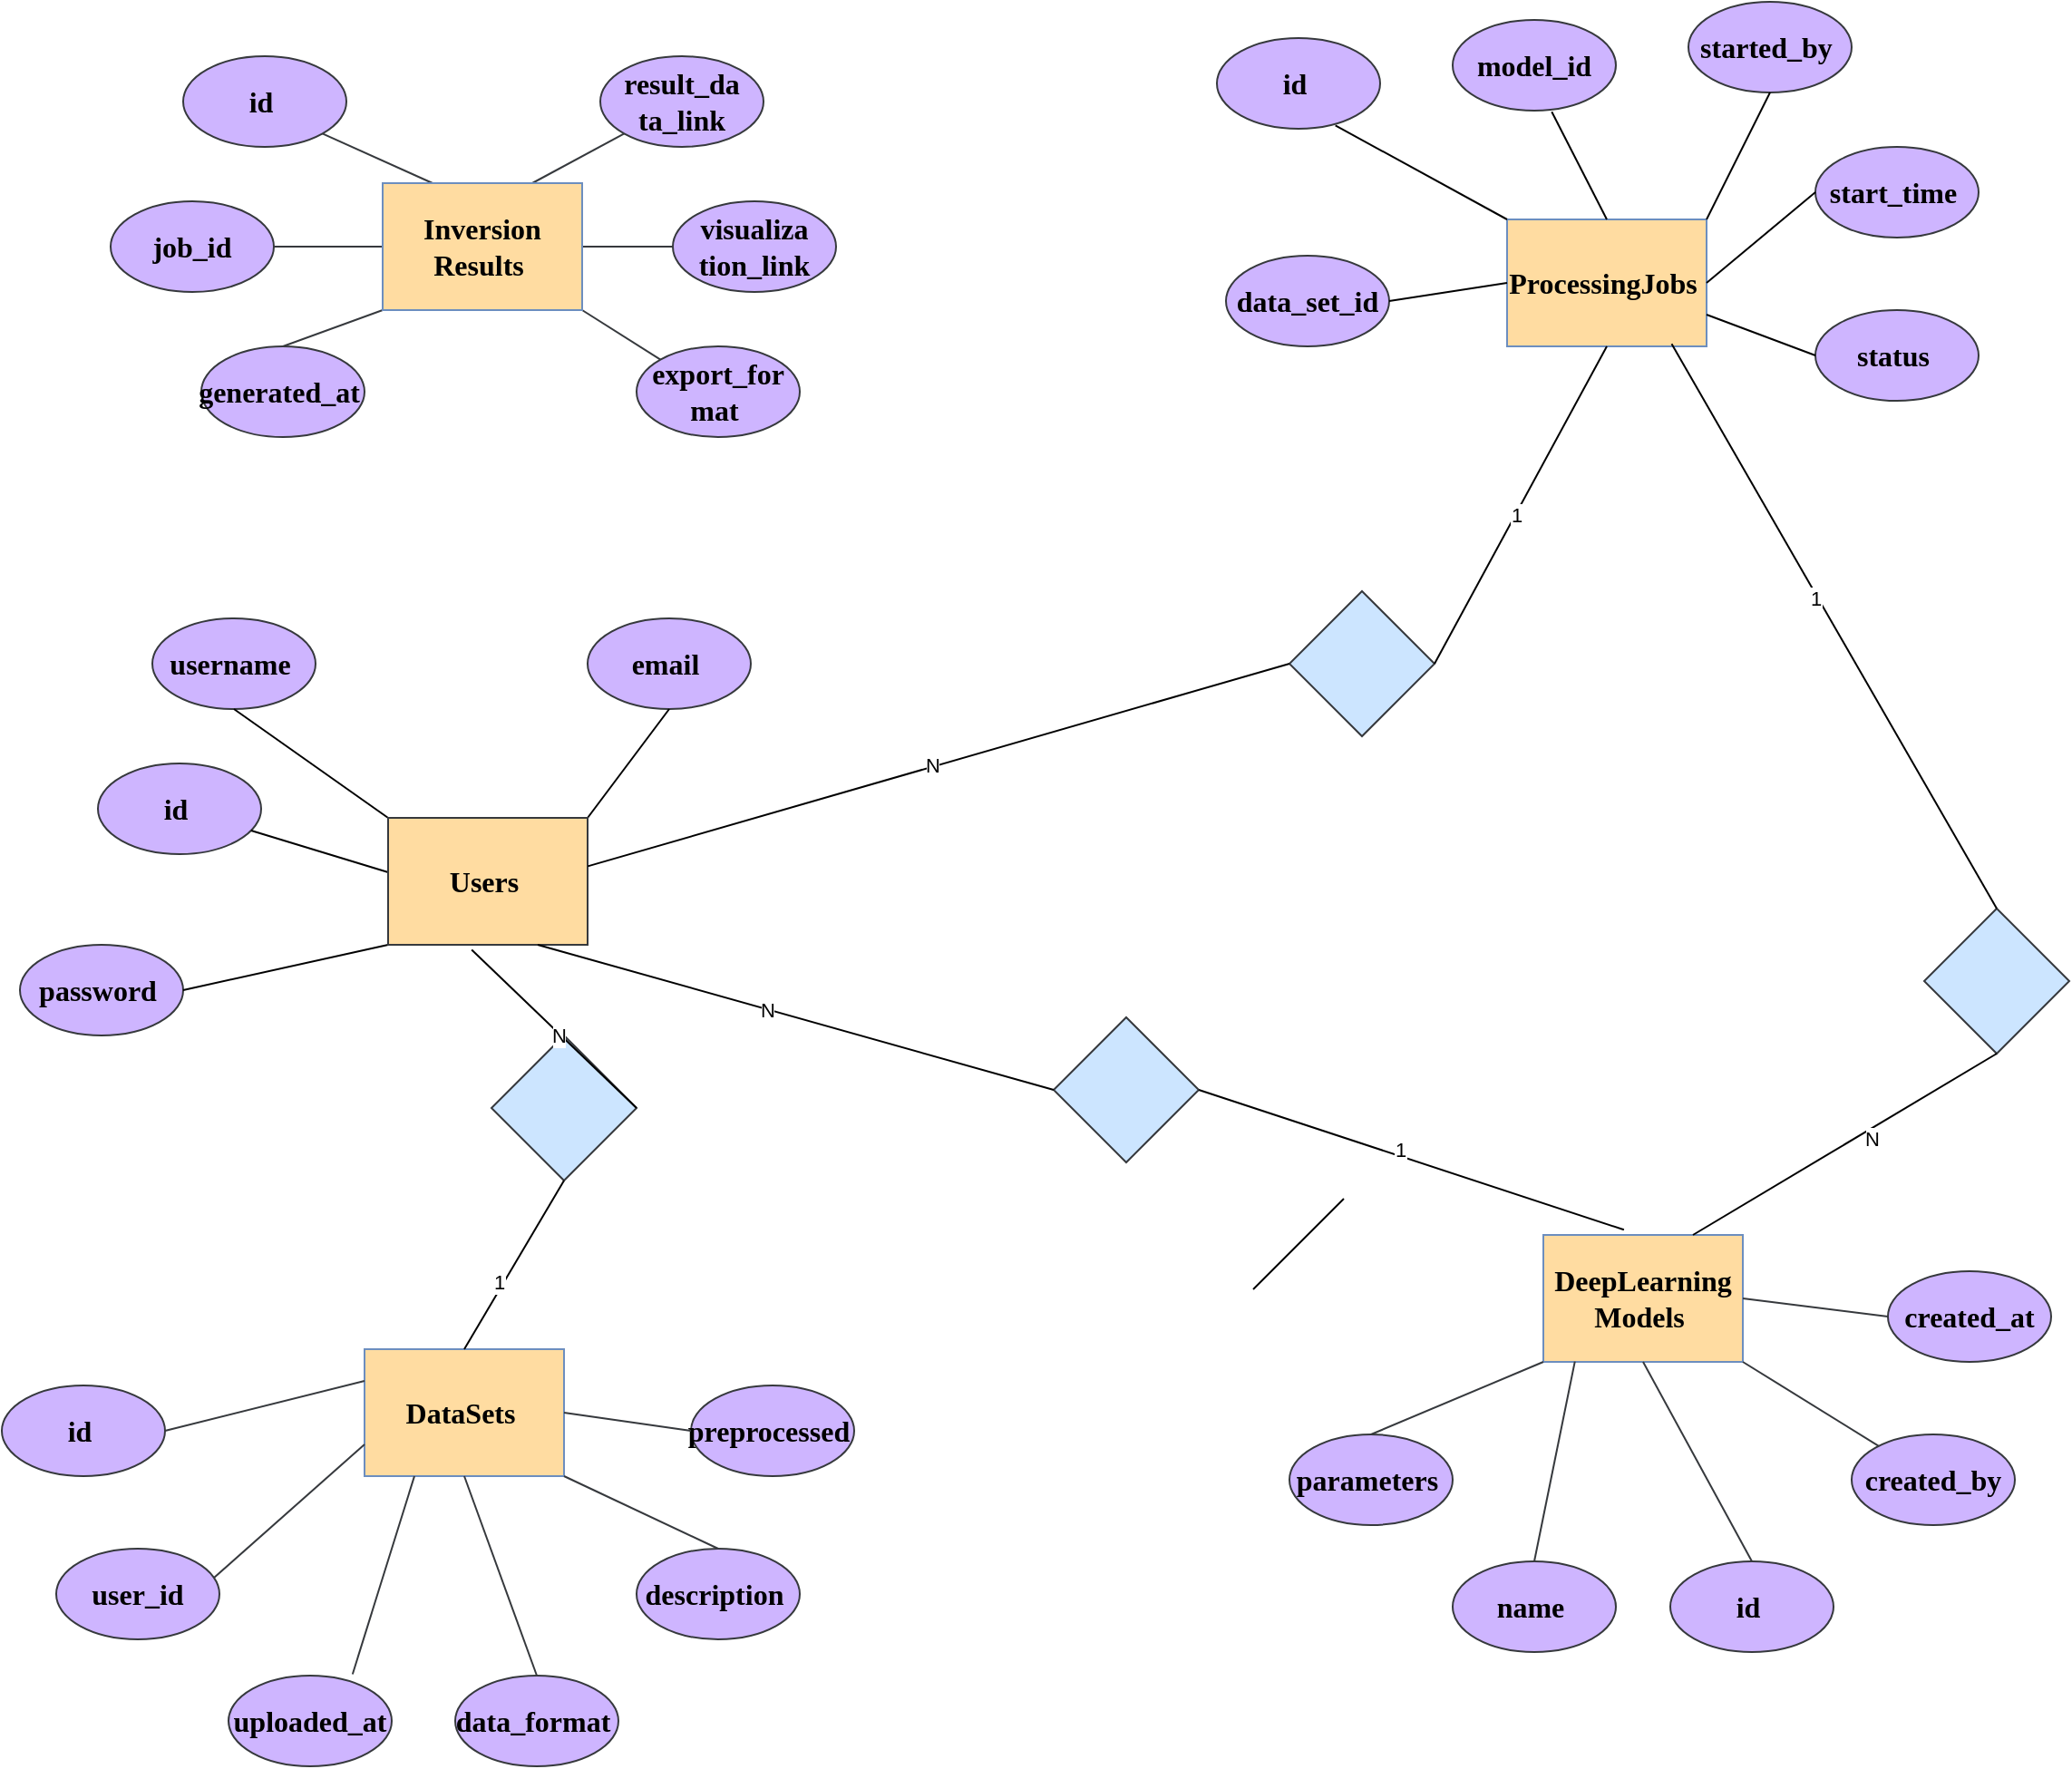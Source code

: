 <mxfile version="24.5.3" type="github">
  <diagram id="R2lEEEUBdFMjLlhIrx00" name="Page-1">
    <mxGraphModel dx="2085" dy="665" grid="1" gridSize="10" guides="1" tooltips="1" connect="1" arrows="1" fold="1" page="1" pageScale="1" pageWidth="850" pageHeight="1100" math="0" shadow="0" extFonts="Permanent Marker^https://fonts.googleapis.com/css?family=Permanent+Marker">
      <root>
        <mxCell id="0" />
        <mxCell id="1" parent="0" />
        <mxCell id="a6z9oGoyvh4kOEtz0thW-5" value="&lt;b&gt;&lt;span style=&quot;font-size:12.0pt;&lt;br/&gt;mso-bidi-font-size:18.0pt;font-family:&amp;quot;Times New Roman&amp;quot;,serif;mso-fareast-font-family:&lt;br/&gt;宋体;mso-font-kerning:1.0pt;mso-ansi-language:EN-US;mso-fareast-language:ZH-CN;&lt;br/&gt;mso-bidi-language:AR-SA&quot; lang=&quot;EN-US&quot;&gt;ProcessingJobs&amp;nbsp;&lt;/span&gt;&lt;/b&gt;" style="rounded=0;whiteSpace=wrap;html=1;fillColor=#FFDCA1;strokeColor=#6c8ebf;" vertex="1" parent="1">
          <mxGeometry x="580" y="240" width="110" height="70" as="geometry" />
        </mxCell>
        <mxCell id="a6z9oGoyvh4kOEtz0thW-6" value="&lt;b&gt;&lt;span style=&quot;font-size:12.0pt;&lt;br/&gt;mso-bidi-font-size:18.0pt;font-family:&amp;quot;Times New Roman&amp;quot;,serif;mso-fareast-font-family:&lt;br/&gt;宋体;mso-font-kerning:1.0pt;mso-ansi-language:EN-US;mso-fareast-language:ZH-CN;&lt;br/&gt;mso-bidi-language:AR-SA&quot; lang=&quot;EN-US&quot;&gt;DataSets&amp;nbsp;&lt;/span&gt;&lt;/b&gt;" style="rounded=0;whiteSpace=wrap;html=1;fillColor=#FFDCA1;strokeColor=#6c8ebf;" vertex="1" parent="1">
          <mxGeometry x="-50" y="863" width="110" height="70" as="geometry" />
        </mxCell>
        <mxCell id="a6z9oGoyvh4kOEtz0thW-7" value="&lt;b&gt;&lt;span style=&quot;font-size:12.0pt;&lt;br/&gt;mso-bidi-font-size:18.0pt;font-family:&amp;quot;Times New Roman&amp;quot;,serif;mso-fareast-font-family:&lt;br/&gt;宋体;mso-font-kerning:1.0pt;mso-ansi-language:EN-US;mso-fareast-language:ZH-CN;&lt;br/&gt;mso-bidi-language:AR-SA&quot; lang=&quot;EN-US&quot;&gt;DeepLearning&lt;br&gt;Models&amp;nbsp;&lt;/span&gt;&lt;/b&gt;" style="rounded=0;whiteSpace=wrap;html=1;fillColor=#FFDCA1;strokeColor=#6c8ebf;" vertex="1" parent="1">
          <mxGeometry x="600" y="800" width="110" height="70" as="geometry" />
        </mxCell>
        <mxCell id="a6z9oGoyvh4kOEtz0thW-14" value="&lt;b&gt;&lt;span style=&quot;font-size:12.0pt;&lt;br/&gt;mso-bidi-font-size:18.0pt;font-family:&amp;quot;Times New Roman&amp;quot;,serif;mso-fareast-font-family:&lt;br/&gt;宋体;mso-font-kerning:1.0pt;mso-ansi-language:EN-US;mso-fareast-language:ZH-CN;&lt;br/&gt;mso-bidi-language:AR-SA&quot; lang=&quot;EN-US&quot;&gt;id&amp;nbsp;&lt;/span&gt;&lt;/b&gt;" style="ellipse;whiteSpace=wrap;html=1;fillColor=#CEB5FF;strokeColor=#36393d;" vertex="1" parent="1">
          <mxGeometry x="-250" y="883" width="90" height="50" as="geometry" />
        </mxCell>
        <mxCell id="a6z9oGoyvh4kOEtz0thW-15" value="&lt;b&gt;&lt;span style=&quot;font-size:12.0pt;&lt;br/&gt;mso-bidi-font-size:18.0pt;font-family:&amp;quot;Times New Roman&amp;quot;,serif;mso-fareast-font-family:&lt;br/&gt;宋体;mso-font-kerning:1.0pt;mso-ansi-language:EN-US;mso-fareast-language:ZH-CN;&lt;br/&gt;mso-bidi-language:AR-SA&quot; lang=&quot;EN-US&quot;&gt;user_id&lt;/span&gt;&lt;/b&gt;" style="ellipse;whiteSpace=wrap;html=1;fillColor=#CEB5FF;strokeColor=#36393d;" vertex="1" parent="1">
          <mxGeometry x="-220" y="973" width="90" height="50" as="geometry" />
        </mxCell>
        <mxCell id="a6z9oGoyvh4kOEtz0thW-16" value="&lt;b&gt;&lt;span style=&quot;font-size:12.0pt;&lt;br/&gt;mso-bidi-font-size:18.0pt;font-family:&amp;quot;Times New Roman&amp;quot;,serif;mso-fareast-font-family:&lt;br/&gt;宋体;mso-font-kerning:1.0pt;mso-ansi-language:EN-US;mso-fareast-language:ZH-CN;&lt;br/&gt;mso-bidi-language:AR-SA&quot; lang=&quot;EN-US&quot;&gt;uploaded_at&lt;/span&gt;&lt;/b&gt;" style="ellipse;whiteSpace=wrap;html=1;fillColor=#CEB5FF;strokeColor=#36393d;" vertex="1" parent="1">
          <mxGeometry x="-125" y="1043" width="90" height="50" as="geometry" />
        </mxCell>
        <mxCell id="a6z9oGoyvh4kOEtz0thW-21" value="&lt;b&gt;&lt;span style=&quot;font-size:12.0pt;&lt;br/&gt;mso-bidi-font-size:18.0pt;font-family:&amp;quot;Times New Roman&amp;quot;,serif;mso-fareast-font-family:&lt;br/&gt;宋体;mso-font-kerning:1.0pt;mso-ansi-language:EN-US;mso-fareast-language:ZH-CN;&lt;br/&gt;mso-bidi-language:AR-SA&quot; lang=&quot;EN-US&quot;&gt;data_format&amp;nbsp;&lt;/span&gt;&lt;/b&gt;" style="ellipse;whiteSpace=wrap;html=1;fillColor=#CEB5FF;strokeColor=#36393d;" vertex="1" parent="1">
          <mxGeometry y="1043" width="90" height="50" as="geometry" />
        </mxCell>
        <mxCell id="a6z9oGoyvh4kOEtz0thW-22" value="&lt;b&gt;&lt;span style=&quot;font-size:12.0pt;&lt;br/&gt;mso-bidi-font-size:18.0pt;font-family:&amp;quot;Times New Roman&amp;quot;,serif;mso-fareast-font-family:&lt;br/&gt;宋体;mso-font-kerning:1.0pt;mso-ansi-language:EN-US;mso-fareast-language:ZH-CN;&lt;br/&gt;mso-bidi-language:AR-SA&quot; lang=&quot;EN-US&quot;&gt;description&amp;nbsp;&lt;/span&gt;&lt;/b&gt;" style="ellipse;whiteSpace=wrap;html=1;fillColor=#CEB5FF;strokeColor=#36393d;" vertex="1" parent="1">
          <mxGeometry x="100" y="973" width="90" height="50" as="geometry" />
        </mxCell>
        <mxCell id="a6z9oGoyvh4kOEtz0thW-23" value="&lt;b&gt;&lt;span style=&quot;font-size:12.0pt;&lt;br/&gt;mso-bidi-font-size:18.0pt;font-family:&amp;quot;Times New Roman&amp;quot;,serif;mso-fareast-font-family:&lt;br/&gt;宋体;mso-font-kerning:1.0pt;mso-ansi-language:EN-US;mso-fareast-language:ZH-CN;&lt;br/&gt;mso-bidi-language:AR-SA&quot; lang=&quot;EN-US&quot;&gt;preprocessed&amp;nbsp;&lt;/span&gt;&lt;/b&gt;" style="ellipse;whiteSpace=wrap;html=1;fillColor=#CEB5FF;strokeColor=#36393d;" vertex="1" parent="1">
          <mxGeometry x="130" y="883" width="90" height="50" as="geometry" />
        </mxCell>
        <mxCell id="a6z9oGoyvh4kOEtz0thW-24" value="&lt;b&gt;&lt;span style=&quot;font-size:12.0pt;&lt;br/&gt;mso-bidi-font-size:18.0pt;font-family:&amp;quot;Times New Roman&amp;quot;,serif;mso-fareast-font-family:&lt;br/&gt;宋体;mso-font-kerning:1.0pt;mso-ansi-language:EN-US;mso-fareast-language:ZH-CN;&lt;br/&gt;mso-bidi-language:AR-SA&quot; lang=&quot;EN-US&quot;&gt;id&amp;nbsp;&lt;/span&gt;&lt;/b&gt;" style="ellipse;whiteSpace=wrap;html=1;fillColor=#CEB5FF;strokeColor=#36393d;" vertex="1" parent="1">
          <mxGeometry x="670" y="980" width="90" height="50" as="geometry" />
        </mxCell>
        <mxCell id="a6z9oGoyvh4kOEtz0thW-25" value="&lt;b&gt;&lt;span style=&quot;font-size:12.0pt;&lt;br/&gt;mso-bidi-font-size:18.0pt;font-family:&amp;quot;Times New Roman&amp;quot;,serif;mso-fareast-font-family:&lt;br/&gt;宋体;mso-font-kerning:1.0pt;mso-ansi-language:EN-US;mso-fareast-language:ZH-CN;&lt;br/&gt;mso-bidi-language:AR-SA&quot; lang=&quot;EN-US&quot;&gt;created_by&lt;/span&gt;&lt;/b&gt;" style="ellipse;whiteSpace=wrap;html=1;fillColor=#CEB5FF;strokeColor=#36393d;" vertex="1" parent="1">
          <mxGeometry x="770" y="910" width="90" height="50" as="geometry" />
        </mxCell>
        <mxCell id="a6z9oGoyvh4kOEtz0thW-26" value="&lt;b&gt;&lt;span style=&quot;font-size:12.0pt;&lt;br/&gt;mso-bidi-font-size:18.0pt;font-family:&amp;quot;Times New Roman&amp;quot;,serif;mso-fareast-font-family:&lt;br/&gt;宋体;mso-font-kerning:1.0pt;mso-ansi-language:EN-US;mso-fareast-language:ZH-CN;&lt;br/&gt;mso-bidi-language:AR-SA&quot; lang=&quot;EN-US&quot;&gt;created_at&lt;/span&gt;&lt;/b&gt;" style="ellipse;whiteSpace=wrap;html=1;fillColor=#CEB5FF;strokeColor=#36393d;" vertex="1" parent="1">
          <mxGeometry x="790" y="820" width="90" height="50" as="geometry" />
        </mxCell>
        <mxCell id="a6z9oGoyvh4kOEtz0thW-27" value="&lt;b&gt;&lt;span style=&quot;font-size:12.0pt;&lt;br/&gt;mso-bidi-font-size:18.0pt;font-family:&amp;quot;Times New Roman&amp;quot;,serif;mso-fareast-font-family:&lt;br/&gt;宋体;mso-font-kerning:1.0pt;mso-ansi-language:EN-US;mso-fareast-language:ZH-CN;&lt;br/&gt;mso-bidi-language:AR-SA&quot; lang=&quot;EN-US&quot;&gt;name&amp;nbsp;&lt;/span&gt;&lt;/b&gt;" style="ellipse;whiteSpace=wrap;html=1;fillColor=#CEB5FF;strokeColor=#36393d;" vertex="1" parent="1">
          <mxGeometry x="550" y="980" width="90" height="50" as="geometry" />
        </mxCell>
        <mxCell id="a6z9oGoyvh4kOEtz0thW-28" value="&lt;b&gt;&lt;span style=&quot;font-size:12.0pt;&lt;br/&gt;mso-bidi-font-size:18.0pt;font-family:&amp;quot;Times New Roman&amp;quot;,serif;mso-fareast-font-family:&lt;br/&gt;宋体;mso-font-kerning:1.0pt;mso-ansi-language:EN-US;mso-fareast-language:ZH-CN;&lt;br/&gt;mso-bidi-language:AR-SA&quot; lang=&quot;EN-US&quot;&gt;parameters&amp;nbsp;&lt;/span&gt;&lt;/b&gt;" style="ellipse;whiteSpace=wrap;html=1;fillColor=#CEB5FF;strokeColor=#36393d;" vertex="1" parent="1">
          <mxGeometry x="460" y="910" width="90" height="50" as="geometry" />
        </mxCell>
        <mxCell id="a6z9oGoyvh4kOEtz0thW-29" value="&lt;b&gt;&lt;span style=&quot;font-size:12.0pt;&lt;br/&gt;mso-bidi-font-size:18.0pt;font-family:&amp;quot;Times New Roman&amp;quot;,serif;mso-fareast-font-family:&lt;br/&gt;宋体;mso-font-kerning:1.0pt;mso-ansi-language:EN-US;mso-fareast-language:ZH-CN;&lt;br/&gt;mso-bidi-language:AR-SA&quot; lang=&quot;EN-US&quot;&gt;data_set_id&lt;/span&gt;&lt;/b&gt;" style="ellipse;whiteSpace=wrap;html=1;fillColor=#CEB5FF;strokeColor=#36393d;" vertex="1" parent="1">
          <mxGeometry x="425" y="260" width="90" height="50" as="geometry" />
        </mxCell>
        <mxCell id="a6z9oGoyvh4kOEtz0thW-30" value="" style="endArrow=none;html=1;rounded=0;entryX=1;entryY=0.5;entryDx=0;entryDy=0;exitX=0;exitY=0.25;exitDx=0;exitDy=0;fillColor=#ffcc99;strokeColor=#36393d;" edge="1" parent="1" source="a6z9oGoyvh4kOEtz0thW-6" target="a6z9oGoyvh4kOEtz0thW-14">
          <mxGeometry width="50" height="50" relative="1" as="geometry">
            <mxPoint x="-50" y="863" as="sourcePoint" />
            <mxPoint x="-135" y="580" as="targetPoint" />
          </mxGeometry>
        </mxCell>
        <mxCell id="a6z9oGoyvh4kOEtz0thW-31" value="" style="endArrow=none;html=1;rounded=0;exitX=0;exitY=0.75;exitDx=0;exitDy=0;entryX=0.967;entryY=0.321;entryDx=0;entryDy=0;entryPerimeter=0;fillColor=#ffcc99;strokeColor=#36393d;" edge="1" parent="1" source="a6z9oGoyvh4kOEtz0thW-6" target="a6z9oGoyvh4kOEtz0thW-15">
          <mxGeometry width="50" height="50" relative="1" as="geometry">
            <mxPoint x="-60" y="873" as="sourcePoint" />
            <mxPoint x="-180" y="858" as="targetPoint" />
          </mxGeometry>
        </mxCell>
        <mxCell id="a6z9oGoyvh4kOEtz0thW-32" value="" style="endArrow=none;html=1;rounded=0;exitX=0.5;exitY=1;exitDx=0;exitDy=0;entryX=0.5;entryY=0;entryDx=0;entryDy=0;fillColor=#ffcc99;strokeColor=#36393d;" edge="1" parent="1" source="a6z9oGoyvh4kOEtz0thW-6" target="a6z9oGoyvh4kOEtz0thW-21">
          <mxGeometry width="50" height="50" relative="1" as="geometry">
            <mxPoint x="-60" y="908" as="sourcePoint" />
            <mxPoint x="-143" y="939" as="targetPoint" />
          </mxGeometry>
        </mxCell>
        <mxCell id="a6z9oGoyvh4kOEtz0thW-33" value="" style="endArrow=none;html=1;rounded=0;entryX=0.76;entryY=-0.015;entryDx=0;entryDy=0;entryPerimeter=0;exitX=0.25;exitY=1;exitDx=0;exitDy=0;fillColor=#ffcc99;strokeColor=#36393d;" edge="1" parent="1" source="a6z9oGoyvh4kOEtz0thW-6" target="a6z9oGoyvh4kOEtz0thW-16">
          <mxGeometry width="50" height="50" relative="1" as="geometry">
            <mxPoint x="-50" y="918" as="sourcePoint" />
            <mxPoint x="-133" y="949" as="targetPoint" />
          </mxGeometry>
        </mxCell>
        <mxCell id="a6z9oGoyvh4kOEtz0thW-36" value="" style="endArrow=none;html=1;rounded=0;exitX=1;exitY=1;exitDx=0;exitDy=0;entryX=0.5;entryY=0;entryDx=0;entryDy=0;fillColor=#ffcc99;strokeColor=#36393d;" edge="1" parent="1" source="a6z9oGoyvh4kOEtz0thW-6" target="a6z9oGoyvh4kOEtz0thW-22">
          <mxGeometry width="50" height="50" relative="1" as="geometry">
            <mxPoint x="-60" y="908" as="sourcePoint" />
            <mxPoint x="-143" y="939" as="targetPoint" />
          </mxGeometry>
        </mxCell>
        <mxCell id="a6z9oGoyvh4kOEtz0thW-37" value="" style="endArrow=none;html=1;rounded=0;entryX=1;entryY=0.5;entryDx=0;entryDy=0;exitX=0;exitY=0.5;exitDx=0;exitDy=0;fillColor=#ffcc99;strokeColor=#36393d;" edge="1" parent="1" source="a6z9oGoyvh4kOEtz0thW-23" target="a6z9oGoyvh4kOEtz0thW-6">
          <mxGeometry width="50" height="50" relative="1" as="geometry">
            <mxPoint x="166" y="883" as="sourcePoint" />
            <mxPoint x="-70" y="933" as="targetPoint" />
          </mxGeometry>
        </mxCell>
        <mxCell id="a6z9oGoyvh4kOEtz0thW-38" value="&lt;b&gt;&lt;span style=&quot;font-size:12.0pt;&lt;br/&gt;mso-bidi-font-size:18.0pt;font-family:&amp;quot;Times New Roman&amp;quot;,serif;mso-fareast-font-family:&lt;br/&gt;宋体;mso-font-kerning:1.0pt;mso-ansi-language:EN-US;mso-fareast-language:ZH-CN;&lt;br/&gt;mso-bidi-language:AR-SA&quot; lang=&quot;EN-US&quot;&gt;model_id&lt;/span&gt;&lt;/b&gt;" style="ellipse;whiteSpace=wrap;html=1;fillColor=#CEB5FF;strokeColor=#36393d;" vertex="1" parent="1">
          <mxGeometry x="550" y="130" width="90" height="50" as="geometry" />
        </mxCell>
        <mxCell id="a6z9oGoyvh4kOEtz0thW-39" value="&lt;b&gt;&lt;span style=&quot;font-size:12.0pt;&lt;br/&gt;mso-bidi-font-size:18.0pt;font-family:&amp;quot;Times New Roman&amp;quot;,serif;mso-fareast-font-family:&lt;br/&gt;宋体;mso-font-kerning:1.0pt;mso-ansi-language:EN-US;mso-fareast-language:ZH-CN;&lt;br/&gt;mso-bidi-language:AR-SA&quot; lang=&quot;EN-US&quot;&gt;id&amp;nbsp;&lt;/span&gt;&lt;/b&gt;" style="ellipse;whiteSpace=wrap;html=1;fillColor=#CEB5FF;strokeColor=#36393d;" vertex="1" parent="1">
          <mxGeometry x="420" y="140" width="90" height="50" as="geometry" />
        </mxCell>
        <mxCell id="a6z9oGoyvh4kOEtz0thW-40" value="&lt;b&gt;&lt;span style=&quot;font-size:12.0pt;&lt;br/&gt;mso-bidi-font-size:18.0pt;font-family:&amp;quot;Times New Roman&amp;quot;,serif;mso-fareast-font-family:&lt;br/&gt;宋体;mso-font-kerning:1.0pt;mso-ansi-language:EN-US;mso-fareast-language:ZH-CN;&lt;br/&gt;mso-bidi-language:AR-SA&quot; lang=&quot;EN-US&quot;&gt;start_time&amp;nbsp;&lt;/span&gt;&lt;/b&gt;" style="ellipse;whiteSpace=wrap;html=1;fillColor=#CEB5FF;strokeColor=#36393d;" vertex="1" parent="1">
          <mxGeometry x="750" y="200" width="90" height="50" as="geometry" />
        </mxCell>
        <mxCell id="a6z9oGoyvh4kOEtz0thW-41" value="&lt;b&gt;&lt;span style=&quot;font-size:12.0pt;&lt;br/&gt;mso-bidi-font-size:18.0pt;font-family:&amp;quot;Times New Roman&amp;quot;,serif;mso-fareast-font-family:&lt;br/&gt;宋体;mso-font-kerning:1.0pt;mso-ansi-language:EN-US;mso-fareast-language:ZH-CN;&lt;br/&gt;mso-bidi-language:AR-SA&quot; lang=&quot;EN-US&quot;&gt;started_by&amp;nbsp;&lt;/span&gt;&lt;/b&gt;" style="ellipse;whiteSpace=wrap;html=1;fillColor=#CEB5FF;strokeColor=#36393d;" vertex="1" parent="1">
          <mxGeometry x="680" y="120" width="90" height="50" as="geometry" />
        </mxCell>
        <mxCell id="a6z9oGoyvh4kOEtz0thW-42" value="" style="endArrow=none;html=1;rounded=0;exitX=0;exitY=1;exitDx=0;exitDy=0;entryX=0.5;entryY=0;entryDx=0;entryDy=0;fillColor=#ffcc99;strokeColor=#36393d;" edge="1" parent="1" source="a6z9oGoyvh4kOEtz0thW-7" target="a6z9oGoyvh4kOEtz0thW-28">
          <mxGeometry width="50" height="50" relative="1" as="geometry">
            <mxPoint x="560" y="890" as="sourcePoint" />
            <mxPoint x="612" y="980" as="targetPoint" />
          </mxGeometry>
        </mxCell>
        <mxCell id="a6z9oGoyvh4kOEtz0thW-43" value="" style="endArrow=none;html=1;rounded=0;exitX=0.158;exitY=0.997;exitDx=0;exitDy=0;entryX=0.5;entryY=0;entryDx=0;entryDy=0;exitPerimeter=0;fillColor=#ffcc99;strokeColor=#36393d;" edge="1" parent="1" source="a6z9oGoyvh4kOEtz0thW-7" target="a6z9oGoyvh4kOEtz0thW-27">
          <mxGeometry width="50" height="50" relative="1" as="geometry">
            <mxPoint x="610" y="880" as="sourcePoint" />
            <mxPoint x="555" y="1010" as="targetPoint" />
          </mxGeometry>
        </mxCell>
        <mxCell id="a6z9oGoyvh4kOEtz0thW-45" value="" style="endArrow=none;html=1;rounded=0;exitX=0.5;exitY=1;exitDx=0;exitDy=0;entryX=0.5;entryY=0;entryDx=0;entryDy=0;fillColor=#ffcc99;strokeColor=#36393d;" edge="1" parent="1" source="a6z9oGoyvh4kOEtz0thW-7" target="a6z9oGoyvh4kOEtz0thW-24">
          <mxGeometry width="50" height="50" relative="1" as="geometry">
            <mxPoint x="627" y="880" as="sourcePoint" />
            <mxPoint x="665" y="1000" as="targetPoint" />
          </mxGeometry>
        </mxCell>
        <mxCell id="a6z9oGoyvh4kOEtz0thW-46" value="" style="endArrow=none;html=1;rounded=0;exitX=1;exitY=1;exitDx=0;exitDy=0;fillColor=#ffcc99;strokeColor=#36393d;" edge="1" parent="1" source="a6z9oGoyvh4kOEtz0thW-7" target="a6z9oGoyvh4kOEtz0thW-25">
          <mxGeometry width="50" height="50" relative="1" as="geometry">
            <mxPoint x="665" y="880" as="sourcePoint" />
            <mxPoint x="755" y="940" as="targetPoint" />
          </mxGeometry>
        </mxCell>
        <mxCell id="a6z9oGoyvh4kOEtz0thW-47" value="" style="endArrow=none;html=1;rounded=0;exitX=1;exitY=0.5;exitDx=0;exitDy=0;entryX=0;entryY=0.5;entryDx=0;entryDy=0;fillColor=#ffcc99;strokeColor=#36393d;" edge="1" parent="1" source="a6z9oGoyvh4kOEtz0thW-7" target="a6z9oGoyvh4kOEtz0thW-26">
          <mxGeometry width="50" height="50" relative="1" as="geometry">
            <mxPoint x="720" y="880" as="sourcePoint" />
            <mxPoint x="850" y="939" as="targetPoint" />
          </mxGeometry>
        </mxCell>
        <mxCell id="a6z9oGoyvh4kOEtz0thW-48" value="&lt;b&gt;&lt;span style=&quot;font-size:12.0pt;&lt;br/&gt;mso-bidi-font-size:18.0pt;font-family:&amp;quot;Times New Roman&amp;quot;,serif;mso-fareast-font-family:&lt;br/&gt;宋体;mso-font-kerning:1.0pt;mso-ansi-language:EN-US;mso-fareast-language:ZH-CN;&lt;br/&gt;mso-bidi-language:AR-SA&quot; lang=&quot;EN-US&quot;&gt;status&amp;nbsp;&lt;/span&gt;&lt;/b&gt;" style="ellipse;whiteSpace=wrap;html=1;fillColor=#CEB5FF;strokeColor=#36393d;" vertex="1" parent="1">
          <mxGeometry x="750" y="290" width="90" height="50" as="geometry" />
        </mxCell>
        <mxCell id="a6z9oGoyvh4kOEtz0thW-50" value="" style="endArrow=none;html=1;rounded=0;entryX=0.726;entryY=0.964;entryDx=0;entryDy=0;entryPerimeter=0;exitX=0;exitY=0;exitDx=0;exitDy=0;" edge="1" parent="1" source="a6z9oGoyvh4kOEtz0thW-5" target="a6z9oGoyvh4kOEtz0thW-39">
          <mxGeometry width="50" height="50" relative="1" as="geometry">
            <mxPoint x="540" y="270" as="sourcePoint" />
            <mxPoint x="590" y="220" as="targetPoint" />
          </mxGeometry>
        </mxCell>
        <mxCell id="a6z9oGoyvh4kOEtz0thW-51" value="" style="endArrow=none;html=1;rounded=0;entryX=1;entryY=0.5;entryDx=0;entryDy=0;exitX=0;exitY=0.5;exitDx=0;exitDy=0;" edge="1" parent="1" source="a6z9oGoyvh4kOEtz0thW-5" target="a6z9oGoyvh4kOEtz0thW-29">
          <mxGeometry width="50" height="50" relative="1" as="geometry">
            <mxPoint x="590" y="250" as="sourcePoint" />
            <mxPoint x="495" y="198" as="targetPoint" />
          </mxGeometry>
        </mxCell>
        <mxCell id="a6z9oGoyvh4kOEtz0thW-52" value="" style="endArrow=none;html=1;rounded=0;entryX=0;entryY=0.5;entryDx=0;entryDy=0;exitX=1;exitY=0.75;exitDx=0;exitDy=0;" edge="1" parent="1" source="a6z9oGoyvh4kOEtz0thW-5" target="a6z9oGoyvh4kOEtz0thW-48">
          <mxGeometry width="50" height="50" relative="1" as="geometry">
            <mxPoint x="590" y="285" as="sourcePoint" />
            <mxPoint x="505" y="290" as="targetPoint" />
          </mxGeometry>
        </mxCell>
        <mxCell id="a6z9oGoyvh4kOEtz0thW-53" value="" style="endArrow=none;html=1;rounded=0;entryX=1;entryY=0.5;entryDx=0;entryDy=0;exitX=0;exitY=0.5;exitDx=0;exitDy=0;" edge="1" parent="1" source="a6z9oGoyvh4kOEtz0thW-40" target="a6z9oGoyvh4kOEtz0thW-5">
          <mxGeometry width="50" height="50" relative="1" as="geometry">
            <mxPoint x="700" y="320" as="sourcePoint" />
            <mxPoint x="760" y="355" as="targetPoint" />
          </mxGeometry>
        </mxCell>
        <mxCell id="a6z9oGoyvh4kOEtz0thW-54" value="" style="endArrow=none;html=1;rounded=0;entryX=1;entryY=0;entryDx=0;entryDy=0;exitX=0.5;exitY=1;exitDx=0;exitDy=0;" edge="1" parent="1" source="a6z9oGoyvh4kOEtz0thW-41" target="a6z9oGoyvh4kOEtz0thW-5">
          <mxGeometry width="50" height="50" relative="1" as="geometry">
            <mxPoint x="760" y="235" as="sourcePoint" />
            <mxPoint x="700" y="285" as="targetPoint" />
          </mxGeometry>
        </mxCell>
        <mxCell id="a6z9oGoyvh4kOEtz0thW-56" value="" style="endArrow=none;html=1;rounded=0;entryX=0.5;entryY=0;entryDx=0;entryDy=0;exitX=0.607;exitY=1.013;exitDx=0;exitDy=0;exitPerimeter=0;" edge="1" parent="1" source="a6z9oGoyvh4kOEtz0thW-38" target="a6z9oGoyvh4kOEtz0thW-5">
          <mxGeometry width="50" height="50" relative="1" as="geometry">
            <mxPoint x="750" y="225" as="sourcePoint" />
            <mxPoint x="690" y="275" as="targetPoint" />
          </mxGeometry>
        </mxCell>
        <mxCell id="a6z9oGoyvh4kOEtz0thW-70" value="&lt;b&gt;&lt;span style=&quot;font-size:12.0pt;&lt;br/&gt;mso-bidi-font-size:18.0pt;font-family:&amp;quot;Times New Roman&amp;quot;,serif;mso-fareast-font-family:&lt;br/&gt;宋体;mso-font-kerning:1.0pt;mso-ansi-language:EN-US;mso-fareast-language:ZH-CN;&lt;br/&gt;mso-bidi-language:AR-SA&quot; lang=&quot;EN-US&quot;&gt;username&amp;nbsp;&lt;/span&gt;&lt;/b&gt;" style="ellipse;whiteSpace=wrap;html=1;fillColor=#CEB5FF;strokeColor=#36393d;" vertex="1" parent="1">
          <mxGeometry x="-167" y="460" width="90" height="50" as="geometry" />
        </mxCell>
        <mxCell id="a6z9oGoyvh4kOEtz0thW-71" value="" style="endArrow=none;html=1;rounded=0;entryX=0.5;entryY=1;entryDx=0;entryDy=0;exitX=0;exitY=0;exitDx=0;exitDy=0;" edge="1" source="a6z9oGoyvh4kOEtz0thW-78" target="a6z9oGoyvh4kOEtz0thW-70" parent="1">
          <mxGeometry width="50" height="50" relative="1" as="geometry">
            <mxPoint x="-167" y="710" as="sourcePoint" />
            <mxPoint x="-117" y="660" as="targetPoint" />
          </mxGeometry>
        </mxCell>
        <mxCell id="a6z9oGoyvh4kOEtz0thW-72" value="&lt;b&gt;&lt;span style=&quot;font-size:12.0pt;&lt;br/&gt;mso-bidi-font-size:18.0pt;font-family:&amp;quot;Times New Roman&amp;quot;,serif;mso-fareast-font-family:&lt;br/&gt;宋体;mso-font-kerning:1.0pt;mso-ansi-language:EN-US;mso-fareast-language:ZH-CN;&lt;br/&gt;mso-bidi-language:AR-SA&quot; lang=&quot;EN-US&quot;&gt;password&amp;nbsp;&lt;/span&gt;&lt;/b&gt;" style="ellipse;whiteSpace=wrap;html=1;fillColor=#CEB5FF;strokeColor=#36393d;" vertex="1" parent="1">
          <mxGeometry x="-240" y="640" width="90" height="50" as="geometry" />
        </mxCell>
        <mxCell id="a6z9oGoyvh4kOEtz0thW-73" value="&lt;b&gt;&lt;span style=&quot;font-size:12.0pt;&lt;br/&gt;mso-bidi-font-size:18.0pt;font-family:&amp;quot;Times New Roman&amp;quot;,serif;mso-fareast-font-family:&lt;br/&gt;宋体;mso-font-kerning:1.0pt;mso-ansi-language:EN-US;mso-fareast-language:ZH-CN;&lt;br/&gt;mso-bidi-language:AR-SA&quot; lang=&quot;EN-US&quot;&gt;id&amp;nbsp;&lt;/span&gt;&lt;/b&gt;" style="ellipse;whiteSpace=wrap;html=1;fillColor=#CEB5FF;strokeColor=#36393d;" vertex="1" parent="1">
          <mxGeometry x="-197" y="540" width="90" height="50" as="geometry" />
        </mxCell>
        <mxCell id="a6z9oGoyvh4kOEtz0thW-74" value="&lt;b&gt;&lt;span style=&quot;font-size:12.0pt;&lt;br/&gt;mso-bidi-font-size:18.0pt;font-family:&amp;quot;Times New Roman&amp;quot;,serif;mso-fareast-font-family:&lt;br/&gt;宋体;mso-font-kerning:1.0pt;mso-ansi-language:EN-US;mso-fareast-language:ZH-CN;&lt;br/&gt;mso-bidi-language:AR-SA&quot; lang=&quot;EN-US&quot;&gt;email&amp;nbsp;&lt;/span&gt;&lt;/b&gt;" style="ellipse;whiteSpace=wrap;html=1;fillColor=#CEB5FF;strokeColor=#36393d;" vertex="1" parent="1">
          <mxGeometry x="73" y="460" width="90" height="50" as="geometry" />
        </mxCell>
        <mxCell id="a6z9oGoyvh4kOEtz0thW-75" value="" style="endArrow=none;html=1;rounded=0;exitX=0;exitY=0.429;exitDx=0;exitDy=0;exitPerimeter=0;" edge="1" source="a6z9oGoyvh4kOEtz0thW-78" target="a6z9oGoyvh4kOEtz0thW-73" parent="1">
          <mxGeometry width="50" height="50" relative="1" as="geometry">
            <mxPoint x="-27" y="580" as="sourcePoint" />
            <mxPoint x="-112" y="520" as="targetPoint" />
          </mxGeometry>
        </mxCell>
        <mxCell id="a6z9oGoyvh4kOEtz0thW-76" value="" style="endArrow=none;html=1;rounded=0;entryX=1;entryY=0.5;entryDx=0;entryDy=0;exitX=0;exitY=1;exitDx=0;exitDy=0;" edge="1" source="a6z9oGoyvh4kOEtz0thW-78" target="a6z9oGoyvh4kOEtz0thW-72" parent="1">
          <mxGeometry width="50" height="50" relative="1" as="geometry">
            <mxPoint x="18" y="570" as="sourcePoint" />
            <mxPoint x="-102" y="587" as="targetPoint" />
          </mxGeometry>
        </mxCell>
        <mxCell id="a6z9oGoyvh4kOEtz0thW-77" value="" style="endArrow=none;html=1;rounded=0;exitX=1;exitY=0;exitDx=0;exitDy=0;entryX=0.5;entryY=1;entryDx=0;entryDy=0;" edge="1" source="a6z9oGoyvh4kOEtz0thW-78" target="a6z9oGoyvh4kOEtz0thW-74" parent="1">
          <mxGeometry width="50" height="50" relative="1" as="geometry">
            <mxPoint x="28" y="580" as="sourcePoint" />
            <mxPoint x="33" y="520" as="targetPoint" />
          </mxGeometry>
        </mxCell>
        <mxCell id="a6z9oGoyvh4kOEtz0thW-78" value="&lt;b&gt;&lt;span style=&quot;font-size:12.0pt;&lt;br/&gt;mso-bidi-font-size:18.0pt;font-family:&amp;quot;Times New Roman&amp;quot;,serif;mso-fareast-font-family:&lt;br/&gt;宋体;mso-font-kerning:1.0pt;mso-ansi-language:EN-US;mso-fareast-language:ZH-CN;&lt;br/&gt;mso-bidi-language:AR-SA&quot; lang=&quot;EN-US&quot;&gt;Users&amp;nbsp;&lt;/span&gt;&lt;/b&gt;" style="rounded=0;whiteSpace=wrap;html=1;fillColor=#FFDCA1;strokeColor=#36393d;" vertex="1" parent="1">
          <mxGeometry x="-37" y="570" width="110" height="70" as="geometry" />
        </mxCell>
        <mxCell id="a6z9oGoyvh4kOEtz0thW-88" value="&lt;b&gt;&lt;span style=&quot;font-size:12.0pt;&lt;br/&gt;mso-bidi-font-size:18.0pt;font-family:&amp;quot;Times New Roman&amp;quot;,serif;mso-fareast-font-family:&lt;br/&gt;宋体;mso-font-kerning:1.0pt;mso-ansi-language:EN-US;mso-fareast-language:ZH-CN;&lt;br/&gt;mso-bidi-language:AR-SA&quot; lang=&quot;EN-US&quot;&gt;id&amp;nbsp;&lt;/span&gt;&lt;/b&gt;" style="ellipse;whiteSpace=wrap;html=1;fillColor=#CEB5FF;strokeColor=#36393d;" vertex="1" parent="1">
          <mxGeometry x="-150" y="150" width="90" height="50" as="geometry" />
        </mxCell>
        <mxCell id="a6z9oGoyvh4kOEtz0thW-89" value="&lt;b&gt;&lt;span style=&quot;font-size:12.0pt;&lt;br/&gt;mso-bidi-font-size:18.0pt;font-family:&amp;quot;Times New Roman&amp;quot;,serif;mso-fareast-font-family:&lt;br/&gt;宋体;mso-font-kerning:1.0pt;mso-ansi-language:EN-US;mso-fareast-language:ZH-CN;&lt;br/&gt;mso-bidi-language:AR-SA&quot; lang=&quot;EN-US&quot;&gt;generated_at&amp;nbsp;&lt;/span&gt;&lt;/b&gt;" style="ellipse;whiteSpace=wrap;html=1;fillColor=#CEB5FF;strokeColor=#36393d;" vertex="1" parent="1">
          <mxGeometry x="-140" y="310" width="90" height="50" as="geometry" />
        </mxCell>
        <mxCell id="a6z9oGoyvh4kOEtz0thW-90" value="&lt;b&gt;&lt;span style=&quot;font-size:12.0pt;&lt;br/&gt;mso-bidi-font-size:18.0pt;font-family:&amp;quot;Times New Roman&amp;quot;,serif;mso-fareast-font-family:&lt;br/&gt;宋体;mso-font-kerning:1.0pt;mso-ansi-language:EN-US;mso-fareast-language:ZH-CN;&lt;br/&gt;mso-bidi-language:AR-SA&quot; lang=&quot;EN-US&quot;&gt;export_for&lt;br&gt;mat&amp;nbsp;&lt;/span&gt;&lt;/b&gt;" style="ellipse;whiteSpace=wrap;html=1;fillColor=#CEB5FF;strokeColor=#36393d;" vertex="1" parent="1">
          <mxGeometry x="100" y="310" width="90" height="50" as="geometry" />
        </mxCell>
        <mxCell id="a6z9oGoyvh4kOEtz0thW-91" value="&lt;b&gt;&lt;span style=&quot;font-size:12.0pt;&lt;br/&gt;mso-bidi-font-size:18.0pt;font-family:&amp;quot;Times New Roman&amp;quot;,serif;mso-fareast-font-family:&lt;br/&gt;宋体;mso-font-kerning:1.0pt;mso-ansi-language:EN-US;mso-fareast-language:ZH-CN;&lt;br/&gt;mso-bidi-language:AR-SA&quot; lang=&quot;EN-US&quot;&gt;job_id&lt;/span&gt;&lt;/b&gt;" style="ellipse;whiteSpace=wrap;html=1;fillColor=#CEB5FF;strokeColor=#36393d;" vertex="1" parent="1">
          <mxGeometry x="-190" y="230" width="90" height="50" as="geometry" />
        </mxCell>
        <mxCell id="a6z9oGoyvh4kOEtz0thW-92" value="&lt;b&gt;&lt;span style=&quot;font-family: &amp;quot;Times New Roman&amp;quot;, serif; font-size: 12pt;&quot; lang=&quot;EN-US&quot;&gt;result_da&lt;br&gt;ta_link&lt;/span&gt;&lt;/b&gt;" style="ellipse;whiteSpace=wrap;html=1;fillColor=#CEB5FF;strokeColor=#36393d;" vertex="1" parent="1">
          <mxGeometry x="80" y="150" width="90" height="50" as="geometry" />
        </mxCell>
        <mxCell id="a6z9oGoyvh4kOEtz0thW-93" value="&lt;b&gt;&lt;span style=&quot;font-size:12.0pt;&lt;br/&gt;mso-bidi-font-size:18.0pt;font-family:&amp;quot;Times New Roman&amp;quot;,serif;mso-fareast-font-family:&lt;br/&gt;宋体;mso-font-kerning:1.0pt;mso-ansi-language:EN-US;mso-fareast-language:ZH-CN;&lt;br/&gt;mso-bidi-language:AR-SA&quot; lang=&quot;EN-US&quot;&gt;visualiza&lt;br&gt;tion_link&lt;/span&gt;&lt;/b&gt;" style="ellipse;whiteSpace=wrap;html=1;fillColor=#CEB5FF;strokeColor=#36393d;" vertex="1" parent="1">
          <mxGeometry x="120" y="230" width="90" height="50" as="geometry" />
        </mxCell>
        <mxCell id="a6z9oGoyvh4kOEtz0thW-94" value="" style="endArrow=none;html=1;rounded=0;entryX=1;entryY=1;entryDx=0;entryDy=0;exitX=0.25;exitY=0;exitDx=0;exitDy=0;fillColor=#ffcc99;strokeColor=#36393d;" edge="1" source="a6z9oGoyvh4kOEtz0thW-100" target="a6z9oGoyvh4kOEtz0thW-88" parent="1">
          <mxGeometry width="50" height="50" relative="1" as="geometry">
            <mxPoint x="-190" y="360" as="sourcePoint" />
            <mxPoint x="-140" y="310" as="targetPoint" />
          </mxGeometry>
        </mxCell>
        <mxCell id="a6z9oGoyvh4kOEtz0thW-95" value="" style="endArrow=none;html=1;rounded=0;entryX=1;entryY=0.5;entryDx=0;entryDy=0;exitX=0;exitY=0.5;exitDx=0;exitDy=0;fillColor=#ffcc99;strokeColor=#36393d;" edge="1" source="a6z9oGoyvh4kOEtz0thW-100" target="a6z9oGoyvh4kOEtz0thW-91" parent="1">
          <mxGeometry width="50" height="50" relative="1" as="geometry">
            <mxPoint x="-2" y="230" as="sourcePoint" />
            <mxPoint x="-63" y="203" as="targetPoint" />
          </mxGeometry>
        </mxCell>
        <mxCell id="a6z9oGoyvh4kOEtz0thW-96" value="" style="endArrow=none;html=1;rounded=0;entryX=0.5;entryY=0;entryDx=0;entryDy=0;exitX=0;exitY=1;exitDx=0;exitDy=0;fillColor=#ffcc99;strokeColor=#36393d;" edge="1" source="a6z9oGoyvh4kOEtz0thW-100" target="a6z9oGoyvh4kOEtz0thW-89" parent="1">
          <mxGeometry width="50" height="50" relative="1" as="geometry">
            <mxPoint x="-30" y="265" as="sourcePoint" />
            <mxPoint x="-90" y="270" as="targetPoint" />
          </mxGeometry>
        </mxCell>
        <mxCell id="a6z9oGoyvh4kOEtz0thW-97" value="" style="endArrow=none;html=1;rounded=0;entryX=0.75;entryY=0;entryDx=0;entryDy=0;exitX=0;exitY=1;exitDx=0;exitDy=0;fillColor=#ffcc99;strokeColor=#36393d;" edge="1" source="a6z9oGoyvh4kOEtz0thW-92" target="a6z9oGoyvh4kOEtz0thW-100" parent="1">
          <mxGeometry width="50" height="50" relative="1" as="geometry">
            <mxPoint x="-2" y="230" as="sourcePoint" />
            <mxPoint x="-63" y="203" as="targetPoint" />
          </mxGeometry>
        </mxCell>
        <mxCell id="a6z9oGoyvh4kOEtz0thW-98" value="" style="endArrow=none;html=1;rounded=0;entryX=1;entryY=0.5;entryDx=0;entryDy=0;exitX=0;exitY=0.5;exitDx=0;exitDy=0;fillColor=#ffcc99;strokeColor=#36393d;" edge="1" source="a6z9oGoyvh4kOEtz0thW-93" target="a6z9oGoyvh4kOEtz0thW-100" parent="1">
          <mxGeometry width="50" height="50" relative="1" as="geometry">
            <mxPoint x="103" y="203" as="sourcePoint" />
            <mxPoint x="53" y="230" as="targetPoint" />
          </mxGeometry>
        </mxCell>
        <mxCell id="a6z9oGoyvh4kOEtz0thW-99" value="" style="endArrow=none;html=1;rounded=0;entryX=1;entryY=1;entryDx=0;entryDy=0;exitX=0;exitY=0;exitDx=0;exitDy=0;fillColor=#ffcc99;strokeColor=#36393d;" edge="1" source="a6z9oGoyvh4kOEtz0thW-90" target="a6z9oGoyvh4kOEtz0thW-100" parent="1">
          <mxGeometry width="50" height="50" relative="1" as="geometry">
            <mxPoint x="130" y="265" as="sourcePoint" />
            <mxPoint x="80" y="265" as="targetPoint" />
          </mxGeometry>
        </mxCell>
        <mxCell id="a6z9oGoyvh4kOEtz0thW-100" value="&lt;b&gt;&lt;span style=&quot;font-size:12.0pt;&lt;br/&gt;mso-bidi-font-size:18.0pt;font-family:&amp;quot;Times New Roman&amp;quot;,serif;mso-fareast-font-family:&lt;br/&gt;宋体;mso-font-kerning:1.0pt;mso-ansi-language:EN-US;mso-fareast-language:ZH-CN;&lt;br/&gt;mso-bidi-language:AR-SA&quot; lang=&quot;EN-US&quot;&gt;Inversion&lt;br&gt;Results&amp;nbsp;&lt;/span&gt;&lt;/b&gt;" style="rounded=0;whiteSpace=wrap;html=1;fillColor=#FFDCA1;strokeColor=#6c8ebf;" vertex="1" parent="1">
          <mxGeometry x="-40" y="220" width="110" height="70" as="geometry" />
        </mxCell>
        <mxCell id="a6z9oGoyvh4kOEtz0thW-101" value="" style="rhombus;whiteSpace=wrap;html=1;fillColor=#cce5ff;strokeColor=#36393d;" vertex="1" parent="1">
          <mxGeometry x="20" y="690" width="80" height="80" as="geometry" />
        </mxCell>
        <mxCell id="a6z9oGoyvh4kOEtz0thW-102" value="" style="rhombus;whiteSpace=wrap;html=1;fillColor=#cce5ff;strokeColor=#36393d;" vertex="1" parent="1">
          <mxGeometry x="460" y="445" width="80" height="80" as="geometry" />
        </mxCell>
        <mxCell id="a6z9oGoyvh4kOEtz0thW-103" value="" style="endArrow=none;html=1;rounded=0;entryX=0.419;entryY=1.039;entryDx=0;entryDy=0;entryPerimeter=0;exitX=1;exitY=0.5;exitDx=0;exitDy=0;" edge="1" parent="1" source="a6z9oGoyvh4kOEtz0thW-101" target="a6z9oGoyvh4kOEtz0thW-78">
          <mxGeometry width="50" height="50" relative="1" as="geometry">
            <mxPoint x="60" y="660" as="sourcePoint" />
            <mxPoint x="260" y="640" as="targetPoint" />
          </mxGeometry>
        </mxCell>
        <mxCell id="a6z9oGoyvh4kOEtz0thW-104" value="N" style="edgeLabel;html=1;align=center;verticalAlign=middle;resizable=0;points=[];" vertex="1" connectable="0" parent="a6z9oGoyvh4kOEtz0thW-103">
          <mxGeometry x="-0.061" y="1" relative="1" as="geometry">
            <mxPoint as="offset" />
          </mxGeometry>
        </mxCell>
        <mxCell id="a6z9oGoyvh4kOEtz0thW-105" value="" style="endArrow=none;html=1;rounded=0;exitX=0.5;exitY=0;exitDx=0;exitDy=0;entryX=0.5;entryY=1;entryDx=0;entryDy=0;" edge="1" parent="1" source="a6z9oGoyvh4kOEtz0thW-6" target="a6z9oGoyvh4kOEtz0thW-101">
          <mxGeometry width="50" height="50" relative="1" as="geometry">
            <mxPoint y="860" as="sourcePoint" />
            <mxPoint x="50" y="810" as="targetPoint" />
          </mxGeometry>
        </mxCell>
        <mxCell id="a6z9oGoyvh4kOEtz0thW-106" value="1" style="edgeLabel;html=1;align=center;verticalAlign=middle;resizable=0;points=[];" vertex="1" connectable="0" parent="a6z9oGoyvh4kOEtz0thW-105">
          <mxGeometry x="-0.219" y="3" relative="1" as="geometry">
            <mxPoint as="offset" />
          </mxGeometry>
        </mxCell>
        <mxCell id="a6z9oGoyvh4kOEtz0thW-107" value="" style="endArrow=none;html=1;rounded=0;exitX=1.001;exitY=0.381;exitDx=0;exitDy=0;entryX=0;entryY=0.5;entryDx=0;entryDy=0;exitPerimeter=0;" edge="1" parent="1" source="a6z9oGoyvh4kOEtz0thW-78" target="a6z9oGoyvh4kOEtz0thW-102">
          <mxGeometry width="50" height="50" relative="1" as="geometry">
            <mxPoint x="500" y="580" as="sourcePoint" />
            <mxPoint x="545" y="520" as="targetPoint" />
          </mxGeometry>
        </mxCell>
        <mxCell id="a6z9oGoyvh4kOEtz0thW-108" value="N" style="edgeLabel;html=1;align=center;verticalAlign=middle;resizable=0;points=[];" vertex="1" connectable="0" parent="a6z9oGoyvh4kOEtz0thW-107">
          <mxGeometry x="-0.019" y="1" relative="1" as="geometry">
            <mxPoint as="offset" />
          </mxGeometry>
        </mxCell>
        <mxCell id="a6z9oGoyvh4kOEtz0thW-112" value="" style="endArrow=none;html=1;rounded=0;entryX=0.5;entryY=1;entryDx=0;entryDy=0;exitX=1;exitY=0.5;exitDx=0;exitDy=0;" edge="1" parent="1" source="a6z9oGoyvh4kOEtz0thW-102" target="a6z9oGoyvh4kOEtz0thW-5">
          <mxGeometry width="50" height="50" relative="1" as="geometry">
            <mxPoint x="660" y="440" as="sourcePoint" />
            <mxPoint x="710" y="390" as="targetPoint" />
          </mxGeometry>
        </mxCell>
        <mxCell id="a6z9oGoyvh4kOEtz0thW-113" value="1" style="edgeLabel;html=1;align=center;verticalAlign=middle;resizable=0;points=[];" vertex="1" connectable="0" parent="a6z9oGoyvh4kOEtz0thW-112">
          <mxGeometry x="-0.061" relative="1" as="geometry">
            <mxPoint as="offset" />
          </mxGeometry>
        </mxCell>
        <mxCell id="a6z9oGoyvh4kOEtz0thW-114" value="" style="rhombus;whiteSpace=wrap;html=1;fillColor=#cce5ff;strokeColor=#36393d;" vertex="1" parent="1">
          <mxGeometry x="330" y="680" width="80" height="80" as="geometry" />
        </mxCell>
        <mxCell id="a6z9oGoyvh4kOEtz0thW-115" value="" style="endArrow=none;html=1;rounded=0;entryX=0.75;entryY=1;entryDx=0;entryDy=0;exitX=0;exitY=0.5;exitDx=0;exitDy=0;" edge="1" parent="1" source="a6z9oGoyvh4kOEtz0thW-114" target="a6z9oGoyvh4kOEtz0thW-78">
          <mxGeometry width="50" height="50" relative="1" as="geometry">
            <mxPoint x="420" y="810" as="sourcePoint" />
            <mxPoint x="460" y="650" as="targetPoint" />
          </mxGeometry>
        </mxCell>
        <mxCell id="a6z9oGoyvh4kOEtz0thW-118" value="N" style="edgeLabel;html=1;align=center;verticalAlign=middle;resizable=0;points=[];" vertex="1" connectable="0" parent="a6z9oGoyvh4kOEtz0thW-115">
          <mxGeometry x="0.119" y="1" relative="1" as="geometry">
            <mxPoint x="1" as="offset" />
          </mxGeometry>
        </mxCell>
        <mxCell id="a6z9oGoyvh4kOEtz0thW-116" value="" style="endArrow=none;html=1;rounded=0;exitX=1;exitY=0.5;exitDx=0;exitDy=0;entryX=0.404;entryY=-0.041;entryDx=0;entryDy=0;entryPerimeter=0;" edge="1" parent="1" source="a6z9oGoyvh4kOEtz0thW-114" target="a6z9oGoyvh4kOEtz0thW-7">
          <mxGeometry width="50" height="50" relative="1" as="geometry">
            <mxPoint x="430" y="820" as="sourcePoint" />
            <mxPoint x="480" y="770" as="targetPoint" />
          </mxGeometry>
        </mxCell>
        <mxCell id="a6z9oGoyvh4kOEtz0thW-119" value="1" style="edgeLabel;html=1;align=center;verticalAlign=middle;resizable=0;points=[];" vertex="1" connectable="0" parent="a6z9oGoyvh4kOEtz0thW-116">
          <mxGeometry x="-0.07" y="4" relative="1" as="geometry">
            <mxPoint y="1" as="offset" />
          </mxGeometry>
        </mxCell>
        <mxCell id="a6z9oGoyvh4kOEtz0thW-117" value="" style="endArrow=none;html=1;rounded=0;" edge="1" parent="1">
          <mxGeometry width="50" height="50" relative="1" as="geometry">
            <mxPoint x="440" y="830" as="sourcePoint" />
            <mxPoint x="490" y="780" as="targetPoint" />
          </mxGeometry>
        </mxCell>
        <mxCell id="a6z9oGoyvh4kOEtz0thW-120" value="" style="rhombus;whiteSpace=wrap;html=1;fillColor=#cce5ff;strokeColor=#36393d;" vertex="1" parent="1">
          <mxGeometry x="810" y="620" width="80" height="80" as="geometry" />
        </mxCell>
        <mxCell id="a6z9oGoyvh4kOEtz0thW-121" value="" style="endArrow=none;html=1;rounded=0;entryX=0.825;entryY=0.981;entryDx=0;entryDy=0;entryPerimeter=0;exitX=0.5;exitY=0;exitDx=0;exitDy=0;" edge="1" parent="1" source="a6z9oGoyvh4kOEtz0thW-120" target="a6z9oGoyvh4kOEtz0thW-5">
          <mxGeometry width="50" height="50" relative="1" as="geometry">
            <mxPoint x="450" y="840" as="sourcePoint" />
            <mxPoint x="500" y="790" as="targetPoint" />
          </mxGeometry>
        </mxCell>
        <mxCell id="a6z9oGoyvh4kOEtz0thW-123" value="1" style="edgeLabel;html=1;align=center;verticalAlign=middle;resizable=0;points=[];" vertex="1" connectable="0" parent="a6z9oGoyvh4kOEtz0thW-121">
          <mxGeometry x="0.106" y="1" relative="1" as="geometry">
            <mxPoint as="offset" />
          </mxGeometry>
        </mxCell>
        <mxCell id="a6z9oGoyvh4kOEtz0thW-122" value="" style="endArrow=none;html=1;rounded=0;entryX=0.5;entryY=1;entryDx=0;entryDy=0;exitX=0.75;exitY=0;exitDx=0;exitDy=0;" edge="1" parent="1" source="a6z9oGoyvh4kOEtz0thW-7" target="a6z9oGoyvh4kOEtz0thW-120">
          <mxGeometry width="50" height="50" relative="1" as="geometry">
            <mxPoint x="460" y="850" as="sourcePoint" />
            <mxPoint x="510" y="800" as="targetPoint" />
          </mxGeometry>
        </mxCell>
        <mxCell id="a6z9oGoyvh4kOEtz0thW-124" value="N" style="edgeLabel;html=1;align=center;verticalAlign=middle;resizable=0;points=[];" vertex="1" connectable="0" parent="a6z9oGoyvh4kOEtz0thW-122">
          <mxGeometry x="0.145" y="-4" relative="1" as="geometry">
            <mxPoint as="offset" />
          </mxGeometry>
        </mxCell>
      </root>
    </mxGraphModel>
  </diagram>
</mxfile>

